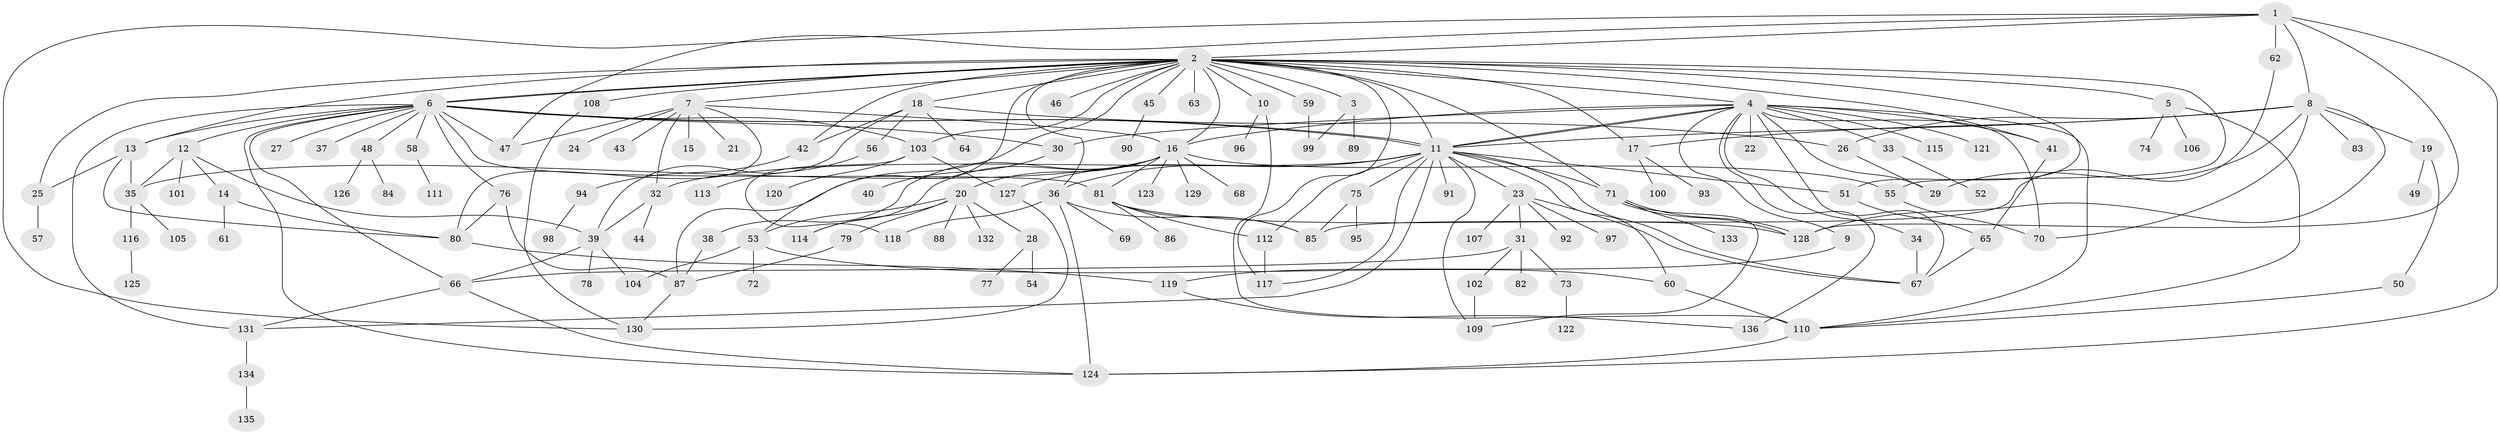 // coarse degree distribution, {16: 0.01818181818181818, 22: 0.01818181818181818, 1: 0.2, 10: 0.01818181818181818, 2: 0.18181818181818182, 12: 0.01818181818181818, 5: 0.14545454545454545, 4: 0.18181818181818182, 9: 0.03636363636363636, 8: 0.01818181818181818, 3: 0.12727272727272726, 6: 0.03636363636363636}
// Generated by graph-tools (version 1.1) at 2025/50/03/04/25 22:50:31]
// undirected, 136 vertices, 214 edges
graph export_dot {
  node [color=gray90,style=filled];
  1;
  2;
  3;
  4;
  5;
  6;
  7;
  8;
  9;
  10;
  11;
  12;
  13;
  14;
  15;
  16;
  17;
  18;
  19;
  20;
  21;
  22;
  23;
  24;
  25;
  26;
  27;
  28;
  29;
  30;
  31;
  32;
  33;
  34;
  35;
  36;
  37;
  38;
  39;
  40;
  41;
  42;
  43;
  44;
  45;
  46;
  47;
  48;
  49;
  50;
  51;
  52;
  53;
  54;
  55;
  56;
  57;
  58;
  59;
  60;
  61;
  62;
  63;
  64;
  65;
  66;
  67;
  68;
  69;
  70;
  71;
  72;
  73;
  74;
  75;
  76;
  77;
  78;
  79;
  80;
  81;
  82;
  83;
  84;
  85;
  86;
  87;
  88;
  89;
  90;
  91;
  92;
  93;
  94;
  95;
  96;
  97;
  98;
  99;
  100;
  101;
  102;
  103;
  104;
  105;
  106;
  107;
  108;
  109;
  110;
  111;
  112;
  113;
  114;
  115;
  116;
  117;
  118;
  119;
  120;
  121;
  122;
  123;
  124;
  125;
  126;
  127;
  128;
  129;
  130;
  131;
  132;
  133;
  134;
  135;
  136;
  1 -- 2;
  1 -- 8;
  1 -- 47;
  1 -- 62;
  1 -- 124;
  1 -- 128;
  1 -- 130;
  2 -- 3;
  2 -- 4;
  2 -- 5;
  2 -- 6;
  2 -- 6;
  2 -- 7;
  2 -- 10;
  2 -- 11;
  2 -- 13;
  2 -- 16;
  2 -- 17;
  2 -- 18;
  2 -- 25;
  2 -- 36;
  2 -- 41;
  2 -- 42;
  2 -- 45;
  2 -- 46;
  2 -- 51;
  2 -- 53;
  2 -- 55;
  2 -- 59;
  2 -- 63;
  2 -- 71;
  2 -- 87;
  2 -- 103;
  2 -- 108;
  2 -- 117;
  3 -- 89;
  3 -- 99;
  4 -- 9;
  4 -- 11;
  4 -- 11;
  4 -- 16;
  4 -- 22;
  4 -- 29;
  4 -- 30;
  4 -- 33;
  4 -- 34;
  4 -- 41;
  4 -- 67;
  4 -- 70;
  4 -- 110;
  4 -- 115;
  4 -- 121;
  4 -- 136;
  5 -- 74;
  5 -- 106;
  5 -- 110;
  6 -- 11;
  6 -- 11;
  6 -- 12;
  6 -- 13;
  6 -- 27;
  6 -- 30;
  6 -- 37;
  6 -- 47;
  6 -- 48;
  6 -- 58;
  6 -- 66;
  6 -- 76;
  6 -- 81;
  6 -- 103;
  6 -- 124;
  6 -- 131;
  7 -- 15;
  7 -- 16;
  7 -- 21;
  7 -- 24;
  7 -- 32;
  7 -- 43;
  7 -- 47;
  7 -- 80;
  8 -- 11;
  8 -- 17;
  8 -- 19;
  8 -- 26;
  8 -- 29;
  8 -- 70;
  8 -- 83;
  8 -- 128;
  9 -- 119;
  10 -- 96;
  10 -- 110;
  11 -- 23;
  11 -- 32;
  11 -- 36;
  11 -- 51;
  11 -- 60;
  11 -- 67;
  11 -- 71;
  11 -- 75;
  11 -- 91;
  11 -- 109;
  11 -- 112;
  11 -- 117;
  11 -- 127;
  11 -- 131;
  12 -- 14;
  12 -- 35;
  12 -- 39;
  12 -- 101;
  13 -- 25;
  13 -- 35;
  13 -- 80;
  14 -- 61;
  14 -- 80;
  16 -- 20;
  16 -- 35;
  16 -- 38;
  16 -- 55;
  16 -- 68;
  16 -- 81;
  16 -- 114;
  16 -- 123;
  16 -- 129;
  17 -- 93;
  17 -- 100;
  18 -- 26;
  18 -- 39;
  18 -- 42;
  18 -- 56;
  18 -- 64;
  19 -- 49;
  19 -- 50;
  20 -- 28;
  20 -- 53;
  20 -- 79;
  20 -- 88;
  20 -- 114;
  20 -- 132;
  23 -- 31;
  23 -- 67;
  23 -- 92;
  23 -- 97;
  23 -- 107;
  25 -- 57;
  26 -- 29;
  28 -- 54;
  28 -- 77;
  30 -- 40;
  31 -- 66;
  31 -- 73;
  31 -- 82;
  31 -- 102;
  32 -- 39;
  32 -- 44;
  33 -- 52;
  34 -- 67;
  35 -- 105;
  35 -- 116;
  36 -- 69;
  36 -- 85;
  36 -- 118;
  36 -- 124;
  38 -- 87;
  39 -- 66;
  39 -- 78;
  39 -- 104;
  41 -- 65;
  42 -- 94;
  45 -- 90;
  48 -- 84;
  48 -- 126;
  50 -- 110;
  51 -- 65;
  53 -- 60;
  53 -- 72;
  53 -- 104;
  55 -- 70;
  56 -- 113;
  58 -- 111;
  59 -- 99;
  60 -- 110;
  62 -- 85;
  65 -- 67;
  66 -- 124;
  66 -- 131;
  71 -- 109;
  71 -- 128;
  71 -- 128;
  71 -- 133;
  73 -- 122;
  75 -- 85;
  75 -- 95;
  76 -- 80;
  76 -- 87;
  79 -- 87;
  80 -- 119;
  81 -- 85;
  81 -- 86;
  81 -- 112;
  81 -- 128;
  87 -- 130;
  94 -- 98;
  102 -- 109;
  103 -- 118;
  103 -- 120;
  103 -- 127;
  108 -- 130;
  110 -- 124;
  112 -- 117;
  116 -- 125;
  119 -- 136;
  127 -- 130;
  131 -- 134;
  134 -- 135;
}
